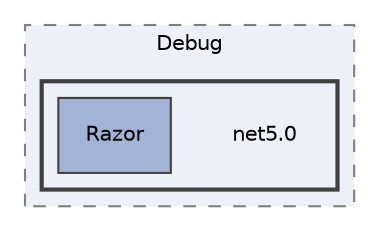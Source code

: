 digraph "obj/Debug/net5.0"
{
 // LATEX_PDF_SIZE
  edge [fontname="Helvetica",fontsize="10",labelfontname="Helvetica",labelfontsize="10"];
  node [fontname="Helvetica",fontsize="10",shape=record];
  compound=true
  subgraph clusterdir_a71c3b2ad23b9ff58220dd012d201987 {
    graph [ bgcolor="#edf0f7", pencolor="grey50", style="filled,dashed,", label="Debug", fontname="Helvetica", fontsize="10", URL="dir_a71c3b2ad23b9ff58220dd012d201987.html"]
  subgraph clusterdir_c96e20fbeab981a929f0e70658ea5d87 {
    graph [ bgcolor="#edf0f7", pencolor="grey25", style="filled,bold,", label="", fontname="Helvetica", fontsize="10", URL="dir_c96e20fbeab981a929f0e70658ea5d87.html"]
    dir_c96e20fbeab981a929f0e70658ea5d87 [shape=plaintext, label="net5.0"];
  dir_9e9820e98869ec55203d7a678d52930d [shape=box, label="Razor", style="filled,", fillcolor="#a2b4d6", color="grey25", URL="dir_9e9820e98869ec55203d7a678d52930d.html"];
  }
  }
}
